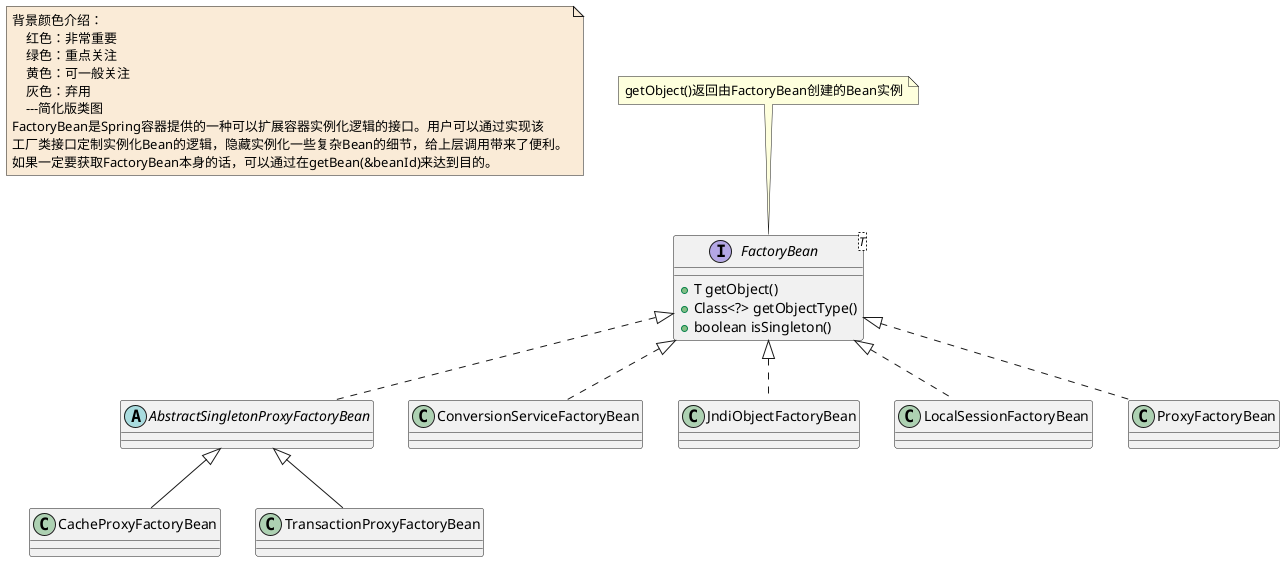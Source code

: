 @startuml

note  as N1 #FAEBD7
    背景颜色介绍：
        红色：非常重要
        绿色：重点关注
        黄色：可一般关注
        灰色：弃用
        ---简化版类图
    FactoryBean是Spring容器提供的一种可以扩展容器实例化逻辑的接口。用户可以通过实现该
    工厂类接口定制实例化Bean的逻辑，隐藏实例化一些复杂Bean的细节，给上层调用带来了便利。
    如果一定要获取FactoryBean本身的话，可以通过在getBean(&beanId)来达到目的。
end note


interface FactoryBean<T>
FactoryBean : +T getObject()
FactoryBean : +Class<?> getObjectType()
FactoryBean : +boolean isSingleton()
note top : getObject()返回由FactoryBean创建的Bean实例
abstract class AbstractSingletonProxyFactoryBean
class CacheProxyFactoryBean
class ConversionServiceFactoryBean
class JndiObjectFactoryBean
class LocalSessionFactoryBean
class ProxyFactoryBean
class TransactionProxyFactoryBean

AbstractSingletonProxyFactoryBean <|-- CacheProxyFactoryBean
AbstractSingletonProxyFactoryBean <|-- TransactionProxyFactoryBean

FactoryBean <|.. AbstractSingletonProxyFactoryBean
FactoryBean <|.. ConversionServiceFactoryBean
FactoryBean <|.. JndiObjectFactoryBean
FactoryBean <|.. LocalSessionFactoryBean
FactoryBean <|.. ProxyFactoryBean



@enduml